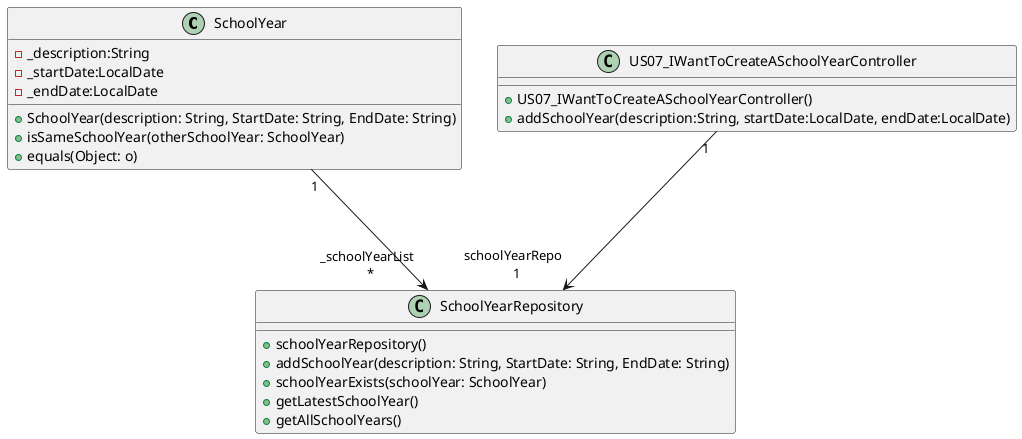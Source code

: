 @startuml
'https://plantuml.com/class-diagram

class SchoolYear {
    -_description:String
    -_startDate:LocalDate
    -_endDate:LocalDate
    +SchoolYear(description: String, StartDate: String, EndDate: String)
    +isSameSchoolYear(otherSchoolYear: SchoolYear)
    +equals(Object: o)
}

class SchoolYearRepository {
    +schoolYearRepository()
    +addSchoolYear(description: String, StartDate: String, EndDate: String)
    +schoolYearExists(schoolYear: SchoolYear)
    +getLatestSchoolYear()
    +getAllSchoolYears()
}

class US07_IWantToCreateASchoolYearController {
   +US07_IWantToCreateASchoolYearController()
   +addSchoolYear(description:String, startDate:LocalDate, endDate:LocalDate)
}

US07_IWantToCreateASchoolYearController "1" ---> "schoolYearRepo \n 1" SchoolYearRepository
SchoolYear "1" ---> "_schoolYearList \n *" SchoolYearRepository


@enduml